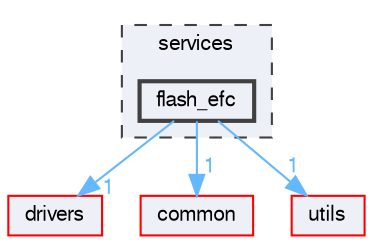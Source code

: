 digraph "flash_efc"
{
 // LATEX_PDF_SIZE
  bgcolor="transparent";
  edge [fontname=FreeSans,fontsize=10,labelfontname=FreeSans,labelfontsize=10];
  node [fontname=FreeSans,fontsize=10,shape=box,height=0.2,width=0.4];
  compound=true
  subgraph clusterdir_1b3ba5295a371610b77c97a3372c3c02 {
    graph [ bgcolor="#edf0f7", pencolor="grey25", label="services", fontname=FreeSans,fontsize=10 style="filled,dashed", URL="dir_1b3ba5295a371610b77c97a3372c3c02.html",tooltip=""]
  dir_901f1532f08b313f241a377247c7fa65 [label="flash_efc", fillcolor="#edf0f7", color="grey25", style="filled,bold", URL="dir_901f1532f08b313f241a377247c7fa65.html",tooltip=""];
  }
  dir_23452eaafd74a0dfcbccff24142d67ec [label="drivers", fillcolor="#edf0f7", color="red", style="filled", URL="dir_23452eaafd74a0dfcbccff24142d67ec.html",tooltip=""];
  dir_bdd9a5d540de89e9fe90efdfc6973a4f [label="common", fillcolor="#edf0f7", color="red", style="filled", URL="dir_bdd9a5d540de89e9fe90efdfc6973a4f.html",tooltip=""];
  dir_7dbb3f8d9b3c7f1bbfe241818c433d10 [label="utils", fillcolor="#edf0f7", color="red", style="filled", URL="dir_7dbb3f8d9b3c7f1bbfe241818c433d10.html",tooltip=""];
  dir_901f1532f08b313f241a377247c7fa65->dir_23452eaafd74a0dfcbccff24142d67ec [headlabel="1", labeldistance=1.5 headhref="dir_000016_000014.html" color="steelblue1" fontcolor="steelblue1"];
  dir_901f1532f08b313f241a377247c7fa65->dir_7dbb3f8d9b3c7f1bbfe241818c433d10 [headlabel="1", labeldistance=1.5 headhref="dir_000016_000068.html" color="steelblue1" fontcolor="steelblue1"];
  dir_901f1532f08b313f241a377247c7fa65->dir_bdd9a5d540de89e9fe90efdfc6973a4f [headlabel="1", labeldistance=1.5 headhref="dir_000016_000006.html" color="steelblue1" fontcolor="steelblue1"];
}

